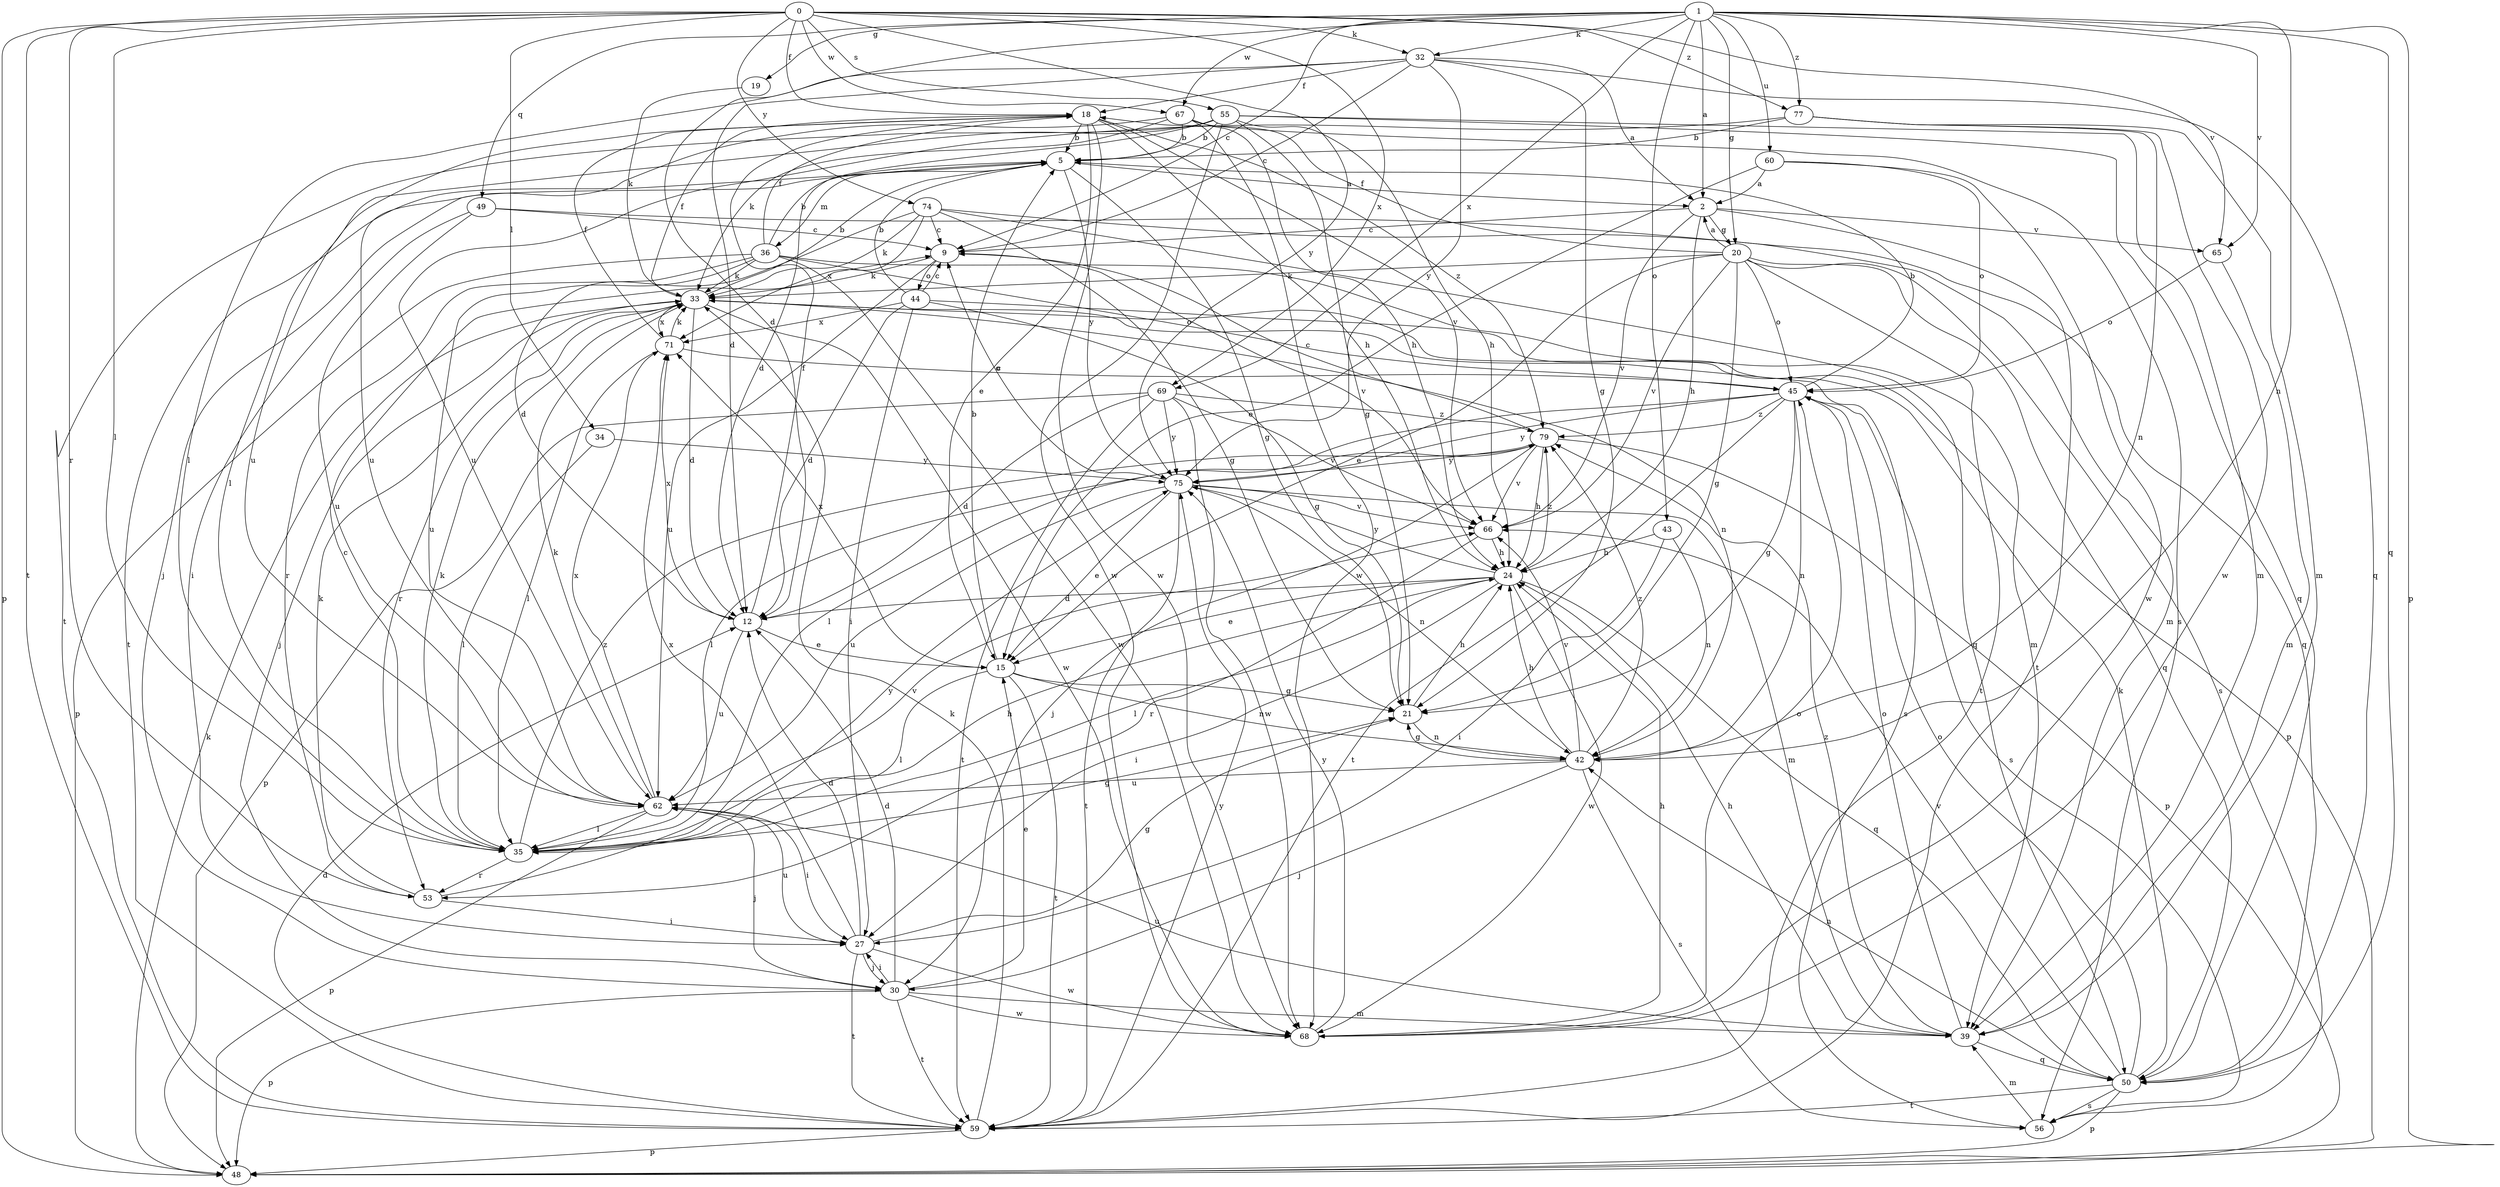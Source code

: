 strict digraph  {
0;
1;
2;
5;
9;
12;
15;
18;
19;
20;
21;
24;
27;
30;
32;
33;
34;
35;
36;
39;
42;
43;
44;
45;
48;
49;
50;
53;
55;
56;
59;
60;
62;
65;
66;
67;
68;
69;
71;
74;
75;
77;
79;
0 -> 18  [label=f];
0 -> 32  [label=k];
0 -> 34  [label=l];
0 -> 35  [label=l];
0 -> 48  [label=p];
0 -> 53  [label=r];
0 -> 55  [label=s];
0 -> 59  [label=t];
0 -> 65  [label=v];
0 -> 67  [label=w];
0 -> 69  [label=x];
0 -> 74  [label=y];
0 -> 75  [label=y];
0 -> 77  [label=z];
1 -> 2  [label=a];
1 -> 9  [label=c];
1 -> 12  [label=d];
1 -> 19  [label=g];
1 -> 20  [label=g];
1 -> 32  [label=k];
1 -> 42  [label=n];
1 -> 43  [label=o];
1 -> 48  [label=p];
1 -> 49  [label=q];
1 -> 50  [label=q];
1 -> 60  [label=u];
1 -> 65  [label=v];
1 -> 67  [label=w];
1 -> 69  [label=x];
1 -> 77  [label=z];
2 -> 9  [label=c];
2 -> 20  [label=g];
2 -> 24  [label=h];
2 -> 59  [label=t];
2 -> 65  [label=v];
2 -> 66  [label=v];
5 -> 2  [label=a];
5 -> 21  [label=g];
5 -> 30  [label=j];
5 -> 36  [label=m];
5 -> 59  [label=t];
5 -> 75  [label=y];
9 -> 33  [label=k];
9 -> 44  [label=o];
9 -> 62  [label=u];
9 -> 66  [label=v];
12 -> 15  [label=e];
12 -> 18  [label=f];
12 -> 62  [label=u];
12 -> 71  [label=x];
15 -> 5  [label=b];
15 -> 21  [label=g];
15 -> 35  [label=l];
15 -> 42  [label=n];
15 -> 59  [label=t];
15 -> 71  [label=x];
18 -> 5  [label=b];
18 -> 15  [label=e];
18 -> 24  [label=h];
18 -> 62  [label=u];
18 -> 66  [label=v];
18 -> 68  [label=w];
18 -> 79  [label=z];
19 -> 33  [label=k];
20 -> 2  [label=a];
20 -> 15  [label=e];
20 -> 18  [label=f];
20 -> 21  [label=g];
20 -> 33  [label=k];
20 -> 45  [label=o];
20 -> 50  [label=q];
20 -> 56  [label=s];
20 -> 59  [label=t];
20 -> 66  [label=v];
21 -> 24  [label=h];
21 -> 42  [label=n];
24 -> 12  [label=d];
24 -> 15  [label=e];
24 -> 27  [label=i];
24 -> 35  [label=l];
24 -> 50  [label=q];
24 -> 68  [label=w];
24 -> 75  [label=y];
24 -> 79  [label=z];
27 -> 12  [label=d];
27 -> 21  [label=g];
27 -> 30  [label=j];
27 -> 59  [label=t];
27 -> 62  [label=u];
27 -> 68  [label=w];
27 -> 71  [label=x];
30 -> 12  [label=d];
30 -> 15  [label=e];
30 -> 27  [label=i];
30 -> 39  [label=m];
30 -> 48  [label=p];
30 -> 59  [label=t];
30 -> 68  [label=w];
32 -> 2  [label=a];
32 -> 9  [label=c];
32 -> 12  [label=d];
32 -> 18  [label=f];
32 -> 21  [label=g];
32 -> 35  [label=l];
32 -> 50  [label=q];
32 -> 75  [label=y];
33 -> 5  [label=b];
33 -> 12  [label=d];
33 -> 18  [label=f];
33 -> 30  [label=j];
33 -> 42  [label=n];
33 -> 53  [label=r];
33 -> 56  [label=s];
33 -> 68  [label=w];
33 -> 71  [label=x];
34 -> 35  [label=l];
34 -> 75  [label=y];
35 -> 9  [label=c];
35 -> 21  [label=g];
35 -> 24  [label=h];
35 -> 33  [label=k];
35 -> 53  [label=r];
35 -> 66  [label=v];
35 -> 79  [label=z];
36 -> 5  [label=b];
36 -> 18  [label=f];
36 -> 33  [label=k];
36 -> 39  [label=m];
36 -> 45  [label=o];
36 -> 48  [label=p];
36 -> 53  [label=r];
36 -> 62  [label=u];
36 -> 68  [label=w];
39 -> 24  [label=h];
39 -> 45  [label=o];
39 -> 50  [label=q];
39 -> 62  [label=u];
39 -> 79  [label=z];
42 -> 21  [label=g];
42 -> 24  [label=h];
42 -> 30  [label=j];
42 -> 56  [label=s];
42 -> 62  [label=u];
42 -> 66  [label=v];
42 -> 79  [label=z];
43 -> 24  [label=h];
43 -> 27  [label=i];
43 -> 42  [label=n];
44 -> 5  [label=b];
44 -> 9  [label=c];
44 -> 12  [label=d];
44 -> 21  [label=g];
44 -> 27  [label=i];
44 -> 48  [label=p];
44 -> 71  [label=x];
45 -> 5  [label=b];
45 -> 21  [label=g];
45 -> 35  [label=l];
45 -> 42  [label=n];
45 -> 56  [label=s];
45 -> 59  [label=t];
45 -> 75  [label=y];
45 -> 79  [label=z];
48 -> 33  [label=k];
49 -> 9  [label=c];
49 -> 27  [label=i];
49 -> 50  [label=q];
49 -> 62  [label=u];
50 -> 33  [label=k];
50 -> 42  [label=n];
50 -> 45  [label=o];
50 -> 48  [label=p];
50 -> 56  [label=s];
50 -> 59  [label=t];
50 -> 66  [label=v];
53 -> 27  [label=i];
53 -> 33  [label=k];
53 -> 75  [label=y];
55 -> 5  [label=b];
55 -> 12  [label=d];
55 -> 21  [label=g];
55 -> 24  [label=h];
55 -> 35  [label=l];
55 -> 39  [label=m];
55 -> 50  [label=q];
55 -> 59  [label=t];
55 -> 68  [label=w];
56 -> 39  [label=m];
59 -> 12  [label=d];
59 -> 33  [label=k];
59 -> 48  [label=p];
59 -> 75  [label=y];
60 -> 2  [label=a];
60 -> 15  [label=e];
60 -> 45  [label=o];
60 -> 68  [label=w];
62 -> 27  [label=i];
62 -> 30  [label=j];
62 -> 33  [label=k];
62 -> 35  [label=l];
62 -> 48  [label=p];
62 -> 71  [label=x];
65 -> 39  [label=m];
65 -> 45  [label=o];
66 -> 24  [label=h];
66 -> 53  [label=r];
67 -> 5  [label=b];
67 -> 24  [label=h];
67 -> 33  [label=k];
67 -> 56  [label=s];
67 -> 62  [label=u];
67 -> 68  [label=w];
68 -> 24  [label=h];
68 -> 45  [label=o];
68 -> 75  [label=y];
69 -> 12  [label=d];
69 -> 48  [label=p];
69 -> 59  [label=t];
69 -> 66  [label=v];
69 -> 68  [label=w];
69 -> 75  [label=y];
69 -> 79  [label=z];
71 -> 18  [label=f];
71 -> 33  [label=k];
71 -> 35  [label=l];
71 -> 45  [label=o];
74 -> 9  [label=c];
74 -> 12  [label=d];
74 -> 21  [label=g];
74 -> 33  [label=k];
74 -> 39  [label=m];
74 -> 50  [label=q];
74 -> 71  [label=x];
75 -> 9  [label=c];
75 -> 15  [label=e];
75 -> 39  [label=m];
75 -> 42  [label=n];
75 -> 59  [label=t];
75 -> 62  [label=u];
75 -> 66  [label=v];
77 -> 5  [label=b];
77 -> 39  [label=m];
77 -> 42  [label=n];
77 -> 62  [label=u];
77 -> 68  [label=w];
79 -> 9  [label=c];
79 -> 24  [label=h];
79 -> 30  [label=j];
79 -> 35  [label=l];
79 -> 48  [label=p];
79 -> 66  [label=v];
79 -> 75  [label=y];
}
